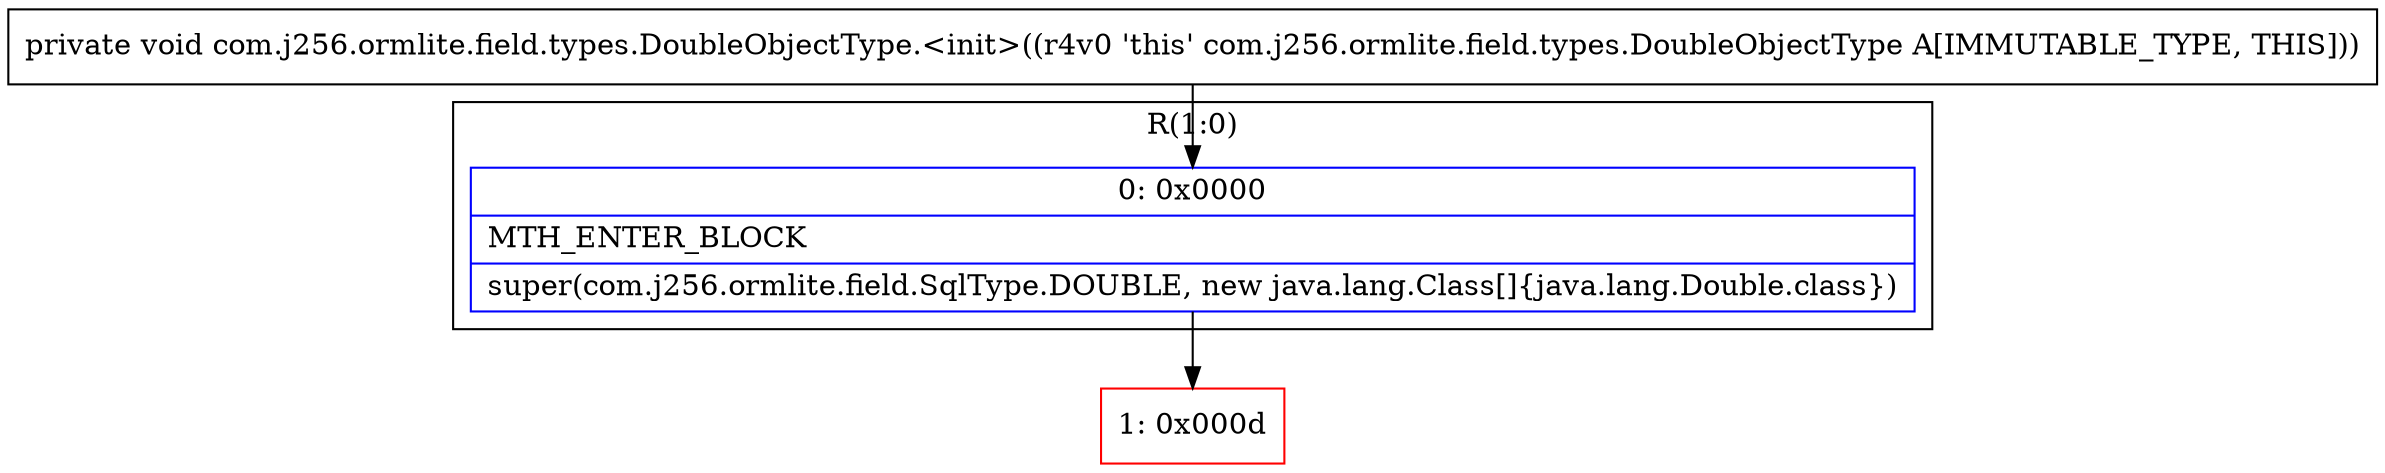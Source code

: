 digraph "CFG forcom.j256.ormlite.field.types.DoubleObjectType.\<init\>()V" {
subgraph cluster_Region_1882634816 {
label = "R(1:0)";
node [shape=record,color=blue];
Node_0 [shape=record,label="{0\:\ 0x0000|MTH_ENTER_BLOCK\l|super(com.j256.ormlite.field.SqlType.DOUBLE, new java.lang.Class[]\{java.lang.Double.class\})\l}"];
}
Node_1 [shape=record,color=red,label="{1\:\ 0x000d}"];
MethodNode[shape=record,label="{private void com.j256.ormlite.field.types.DoubleObjectType.\<init\>((r4v0 'this' com.j256.ormlite.field.types.DoubleObjectType A[IMMUTABLE_TYPE, THIS])) }"];
MethodNode -> Node_0;
Node_0 -> Node_1;
}

